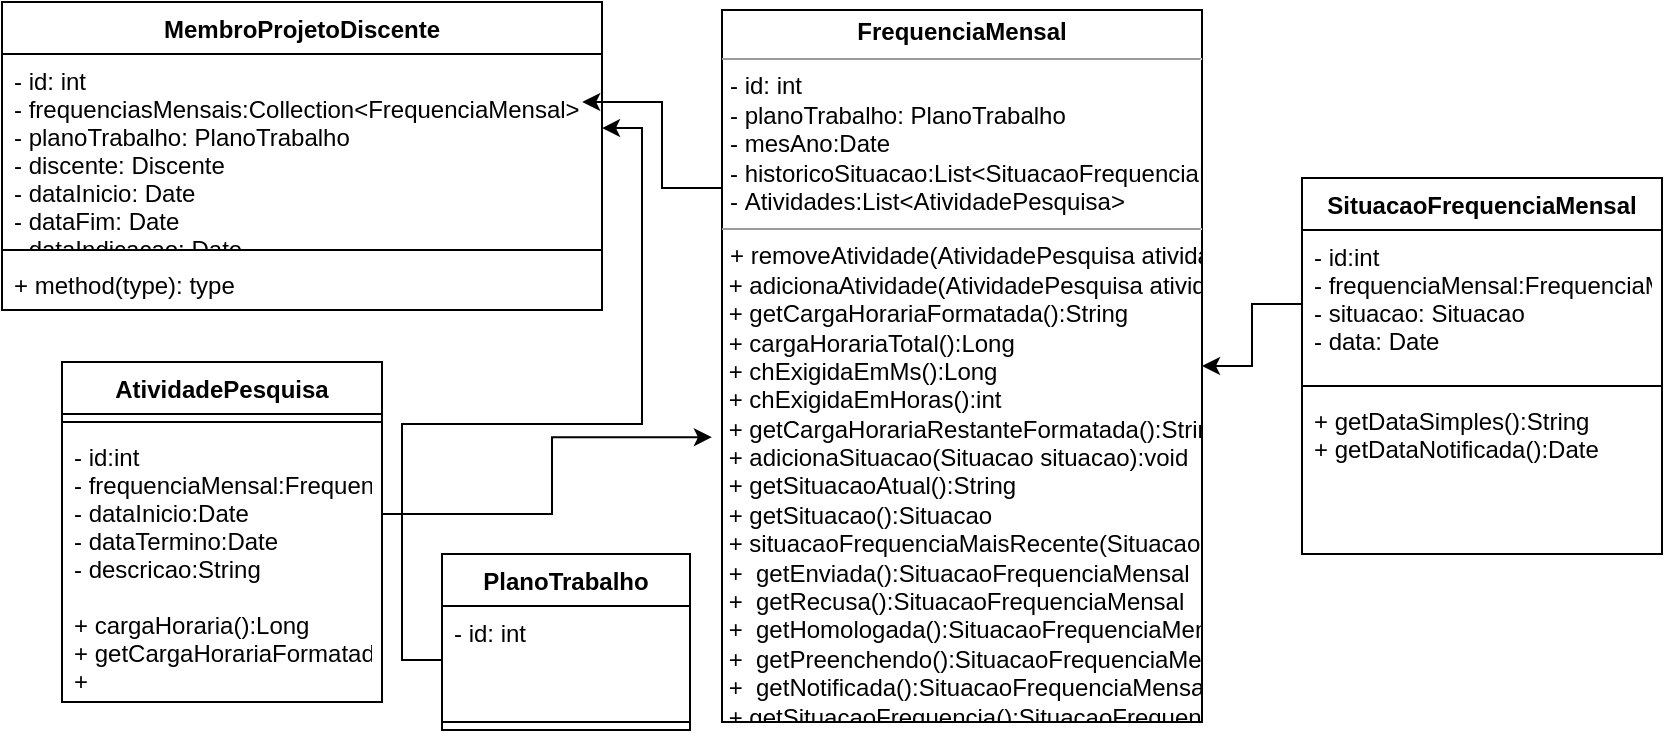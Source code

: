 <mxfile version="20.0.1" type="github">
  <diagram id="C5RBs43oDa-KdzZeNtuy" name="Page-1">
    <mxGraphModel dx="1935" dy="1662" grid="1" gridSize="10" guides="1" tooltips="1" connect="1" arrows="1" fold="1" page="1" pageScale="1" pageWidth="827" pageHeight="1169" math="0" shadow="0">
      <root>
        <mxCell id="WIyWlLk6GJQsqaUBKTNV-0" />
        <mxCell id="WIyWlLk6GJQsqaUBKTNV-1" parent="WIyWlLk6GJQsqaUBKTNV-0" />
        <mxCell id="O9gfkW0jdjY_Y91zfVRB-3" style="edgeStyle=orthogonalEdgeStyle;rounded=0;orthogonalLoop=1;jettySize=auto;html=1;exitX=0;exitY=0.25;exitDx=0;exitDy=0;entryX=0.967;entryY=0.255;entryDx=0;entryDy=0;entryPerimeter=0;" edge="1" parent="WIyWlLk6GJQsqaUBKTNV-1" source="UL5XW_X2hr35cnpbsUzt-4" target="Nl6ChfUlr1yjLetSRzaM-3">
          <mxGeometry relative="1" as="geometry" />
        </mxCell>
        <mxCell id="UL5XW_X2hr35cnpbsUzt-4" value="&lt;p style=&quot;margin:0px;margin-top:4px;text-align:center;&quot;&gt;&lt;b&gt;FrequenciaMensal&lt;/b&gt;&lt;/p&gt;&lt;hr size=&quot;1&quot;&gt;&lt;p style=&quot;margin:0px;margin-left:4px;&quot;&gt;- id: int&lt;/p&gt;&lt;p style=&quot;margin:0px;margin-left:4px;&quot;&gt;- planoTrabalho: PlanoTrabalho&lt;/p&gt;&lt;p style=&quot;margin:0px;margin-left:4px;&quot;&gt;- mesAno:Date&lt;/p&gt;&lt;p style=&quot;margin:0px;margin-left:4px;&quot;&gt;- historicoSituacao:List&amp;lt;SituacaoFrequenciaMensal&amp;gt;&lt;/p&gt;&lt;p style=&quot;margin:0px;margin-left:4px;&quot;&gt;-&amp;nbsp;&lt;span style=&quot;background-color: initial;&quot;&gt;Atividades:List&amp;lt;AtividadePesquisa&amp;gt;&lt;/span&gt;&lt;/p&gt;&lt;hr size=&quot;1&quot;&gt;&lt;p style=&quot;margin:0px;margin-left:4px;&quot;&gt;&lt;span style=&quot;background-color: initial;&quot;&gt;+ removeAtividade(AtividadePesquisa atividade):void&lt;/span&gt;&lt;br&gt;&lt;/p&gt;&amp;nbsp;+ adicionaAtividade(AtividadePesquisa atividade):void&lt;br&gt;&amp;nbsp;+&amp;nbsp;getCargaHorariaFormatada():String&lt;br&gt;&amp;nbsp;+&amp;nbsp;cargaHorariaTotal():Long&lt;br&gt;&amp;nbsp;+&amp;nbsp;chExigidaEmMs():Long&lt;br&gt;&amp;nbsp;+&amp;nbsp;chExigidaEmHoras():int&lt;br&gt;&amp;nbsp;+&amp;nbsp;getCargaHorariaRestanteFormatada():String&lt;br&gt;&amp;nbsp;+ adicionaSituacao(Situacao situacao):void&lt;br&gt;&amp;nbsp;+&amp;nbsp;getSituacaoAtual():String&lt;br&gt;&lt;span style=&quot;background-color: initial;&quot;&gt;&amp;nbsp;+ getSituacao():Situacao&lt;br&gt;&amp;nbsp;+ situacaoFrequenciaMaisRecente(Situacao situacao):SituacaoFrequenciaMensal&lt;br&gt;&amp;nbsp;+&amp;nbsp;&amp;nbsp;getEnviada():&lt;/span&gt;SituacaoFrequenciaMensal&lt;br&gt;&lt;span style=&quot;background-color: initial;&quot;&gt;&amp;nbsp;+&amp;nbsp;&amp;nbsp;getRecusa():&lt;/span&gt;SituacaoFrequenciaMensal&lt;br&gt;&lt;span style=&quot;background-color: initial;&quot;&gt;&amp;nbsp;+&amp;nbsp;&amp;nbsp;getHomologada():&lt;/span&gt;SituacaoFrequenciaMensal&lt;br&gt;&lt;span style=&quot;background-color: initial;&quot;&gt;&amp;nbsp;+&amp;nbsp;&amp;nbsp;getPreenchendo():&lt;/span&gt;SituacaoFrequenciaMensal&lt;br&gt;&lt;span style=&quot;background-color: initial;&quot;&gt;&amp;nbsp;+&amp;nbsp;&amp;nbsp;getNotificada():&lt;/span&gt;SituacaoFrequenciaMensal&lt;br&gt;&lt;span style=&quot;background-color: initial;&quot;&gt;&amp;nbsp;+ getSituacaoFrequencia():SituacaoFrequenciaMensal&lt;br&gt;&amp;nbsp;+ getEnvioFrequencia():Boolean&lt;br&gt;&amp;nbsp;+ cargaHorariaEmHoras():long&lt;br&gt;&amp;nbsp;+ getDataFormatada():String&lt;br&gt;&amp;nbsp;+ getMesAnoFormatado():String&lt;br&gt;&amp;nbsp;+ setDataFormatada(String dataFormatada):void&lt;br&gt;&amp;nbsp;+ getPodeExcluir(): Boolean&lt;br&gt;&amp;nbsp;+ getPodeCriar(): Boolean&lt;br&gt;&amp;nbsp;+ podePersistirNotificacao():Boolean&lt;br&gt;&lt;br&gt;&amp;nbsp;&lt;/span&gt;&lt;br&gt;&lt;p style=&quot;margin:0px;margin-left:4px;&quot;&gt;&lt;br&gt;&lt;/p&gt;" style="verticalAlign=top;align=left;overflow=fill;fontSize=12;fontFamily=Helvetica;html=1;" parent="WIyWlLk6GJQsqaUBKTNV-1" vertex="1">
          <mxGeometry x="-270" y="-406" width="240" height="356" as="geometry" />
        </mxCell>
        <mxCell id="UL5XW_X2hr35cnpbsUzt-7" value="PlanoTrabalho" style="swimlane;fontStyle=1;align=center;verticalAlign=top;childLayout=stackLayout;horizontal=1;startSize=26;horizontalStack=0;resizeParent=1;resizeParentMax=0;resizeLast=0;collapsible=1;marginBottom=0;" parent="WIyWlLk6GJQsqaUBKTNV-1" vertex="1">
          <mxGeometry x="-410" y="-134" width="124" height="88" as="geometry" />
        </mxCell>
        <mxCell id="UL5XW_X2hr35cnpbsUzt-8" value="- id: int&#xa;" style="text;strokeColor=none;fillColor=none;align=left;verticalAlign=top;spacingLeft=4;spacingRight=4;overflow=hidden;rotatable=0;points=[[0,0.5],[1,0.5]];portConstraint=eastwest;" parent="UL5XW_X2hr35cnpbsUzt-7" vertex="1">
          <mxGeometry y="26" width="124" height="54" as="geometry" />
        </mxCell>
        <mxCell id="UL5XW_X2hr35cnpbsUzt-9" value="" style="line;strokeWidth=1;fillColor=none;align=left;verticalAlign=middle;spacingTop=-1;spacingLeft=3;spacingRight=3;rotatable=0;labelPosition=right;points=[];portConstraint=eastwest;" parent="UL5XW_X2hr35cnpbsUzt-7" vertex="1">
          <mxGeometry y="80" width="124" height="8" as="geometry" />
        </mxCell>
        <mxCell id="UL5XW_X2hr35cnpbsUzt-20" value="SituacaoFrequenciaMensal" style="swimlane;fontStyle=1;align=center;verticalAlign=top;childLayout=stackLayout;horizontal=1;startSize=26;horizontalStack=0;resizeParent=1;resizeParentMax=0;resizeLast=0;collapsible=1;marginBottom=0;" parent="WIyWlLk6GJQsqaUBKTNV-1" vertex="1">
          <mxGeometry x="20" y="-322" width="180" height="188" as="geometry" />
        </mxCell>
        <mxCell id="UL5XW_X2hr35cnpbsUzt-21" value="- id:int&#xa;- frequenciaMensal:FrequenciaMensal&#xa;- situacao: Situacao&#xa;- data: Date" style="text;strokeColor=none;fillColor=none;align=left;verticalAlign=top;spacingLeft=4;spacingRight=4;overflow=hidden;rotatable=0;points=[[0,0.5],[1,0.5]];portConstraint=eastwest;" parent="UL5XW_X2hr35cnpbsUzt-20" vertex="1">
          <mxGeometry y="26" width="180" height="74" as="geometry" />
        </mxCell>
        <mxCell id="UL5XW_X2hr35cnpbsUzt-22" value="" style="line;strokeWidth=1;fillColor=none;align=left;verticalAlign=middle;spacingTop=-1;spacingLeft=3;spacingRight=3;rotatable=0;labelPosition=right;points=[];portConstraint=eastwest;" parent="UL5XW_X2hr35cnpbsUzt-20" vertex="1">
          <mxGeometry y="100" width="180" height="8" as="geometry" />
        </mxCell>
        <mxCell id="UL5XW_X2hr35cnpbsUzt-23" value="+ getDataSimples():String&#xa;+ getDataNotificada():Date&#xa;" style="text;strokeColor=none;fillColor=none;align=left;verticalAlign=top;spacingLeft=4;spacingRight=4;overflow=hidden;rotatable=0;points=[[0,0.5],[1,0.5]];portConstraint=eastwest;" parent="UL5XW_X2hr35cnpbsUzt-20" vertex="1">
          <mxGeometry y="108" width="180" height="80" as="geometry" />
        </mxCell>
        <mxCell id="UL5XW_X2hr35cnpbsUzt-24" style="edgeStyle=orthogonalEdgeStyle;rounded=0;orthogonalLoop=1;jettySize=auto;html=1;exitX=0;exitY=0.5;exitDx=0;exitDy=0;entryX=1;entryY=0.5;entryDx=0;entryDy=0;" parent="WIyWlLk6GJQsqaUBKTNV-1" source="UL5XW_X2hr35cnpbsUzt-21" target="UL5XW_X2hr35cnpbsUzt-4" edge="1">
          <mxGeometry relative="1" as="geometry" />
        </mxCell>
        <mxCell id="UL5XW_X2hr35cnpbsUzt-25" value="AtividadePesquisa" style="swimlane;fontStyle=1;align=center;verticalAlign=top;childLayout=stackLayout;horizontal=1;startSize=26;horizontalStack=0;resizeParent=1;resizeParentMax=0;resizeLast=0;collapsible=1;marginBottom=0;" parent="WIyWlLk6GJQsqaUBKTNV-1" vertex="1">
          <mxGeometry x="-600" y="-230" width="160" height="170" as="geometry">
            <mxRectangle x="-600" y="-230" width="140" height="26" as="alternateBounds" />
          </mxGeometry>
        </mxCell>
        <mxCell id="UL5XW_X2hr35cnpbsUzt-27" value="" style="line;strokeWidth=1;fillColor=none;align=left;verticalAlign=middle;spacingTop=-1;spacingLeft=3;spacingRight=3;rotatable=0;labelPosition=right;points=[];portConstraint=eastwest;" parent="UL5XW_X2hr35cnpbsUzt-25" vertex="1">
          <mxGeometry y="26" width="160" height="8" as="geometry" />
        </mxCell>
        <mxCell id="UL5XW_X2hr35cnpbsUzt-26" value="- id:int&#xa;- frequenciaMensal:FrequenciaMensal&#xa;- dataInicio:Date&#xa;- dataTermino:Date&#xa;- descricao:String" style="text;strokeColor=none;fillColor=none;align=left;verticalAlign=top;spacingLeft=4;spacingRight=4;overflow=hidden;rotatable=0;points=[[0,0.5],[1,0.5]];portConstraint=eastwest;" parent="UL5XW_X2hr35cnpbsUzt-25" vertex="1">
          <mxGeometry y="34" width="160" height="84" as="geometry" />
        </mxCell>
        <mxCell id="UL5XW_X2hr35cnpbsUzt-28" value="+ cargaHoraria():Long&#xa;+ getCargaHorariaFormatada():String&#xa;+ " style="text;strokeColor=none;fillColor=none;align=left;verticalAlign=top;spacingLeft=4;spacingRight=4;overflow=hidden;rotatable=0;points=[[0,0.5],[1,0.5]];portConstraint=eastwest;" parent="UL5XW_X2hr35cnpbsUzt-25" vertex="1">
          <mxGeometry y="118" width="160" height="52" as="geometry" />
        </mxCell>
        <mxCell id="Nl6ChfUlr1yjLetSRzaM-1" style="edgeStyle=orthogonalEdgeStyle;rounded=0;orthogonalLoop=1;jettySize=auto;html=1;entryX=-0.021;entryY=0.6;entryDx=0;entryDy=0;entryPerimeter=0;" parent="WIyWlLk6GJQsqaUBKTNV-1" source="UL5XW_X2hr35cnpbsUzt-26" target="UL5XW_X2hr35cnpbsUzt-4" edge="1">
          <mxGeometry relative="1" as="geometry" />
        </mxCell>
        <mxCell id="Nl6ChfUlr1yjLetSRzaM-2" value="MembroProjetoDiscente" style="swimlane;fontStyle=1;align=center;verticalAlign=top;childLayout=stackLayout;horizontal=1;startSize=26;horizontalStack=0;resizeParent=1;resizeParentMax=0;resizeLast=0;collapsible=1;marginBottom=0;" parent="WIyWlLk6GJQsqaUBKTNV-1" vertex="1">
          <mxGeometry x="-630" y="-410" width="300" height="154" as="geometry" />
        </mxCell>
        <mxCell id="Nl6ChfUlr1yjLetSRzaM-3" value="- id: int&#xa;- frequenciasMensais:Collection&lt;FrequenciaMensal&gt;&#xa;- planoTrabalho: PlanoTrabalho &#xa;- discente: Discente&#xa;- dataInicio: Date&#xa;- dataFim: Date &#xa;- dataIndicacao: Date&#xa;- dataFinalizacao:Date&#xa;- registroEntrada: RegistroEntrada &#xa;- bolsistaAnterior: MembroProjetoDiscente &#xa;- motivoSubstituicao: String &#xa;- tipoBolsa: TipoBolsaPesquisa &#xa;- selecionado: boolean &#xa;- ignorar: boolean &#xa;- tipoConta: Integer &#xa;- inativo: boolean " style="text;strokeColor=none;fillColor=none;align=left;verticalAlign=top;spacingLeft=4;spacingRight=4;overflow=hidden;rotatable=0;points=[[0,0.5],[1,0.5]];portConstraint=eastwest;" parent="Nl6ChfUlr1yjLetSRzaM-2" vertex="1">
          <mxGeometry y="26" width="300" height="94" as="geometry" />
        </mxCell>
        <mxCell id="Nl6ChfUlr1yjLetSRzaM-4" value="" style="line;strokeWidth=1;fillColor=none;align=left;verticalAlign=middle;spacingTop=-1;spacingLeft=3;spacingRight=3;rotatable=0;labelPosition=right;points=[];portConstraint=eastwest;" parent="Nl6ChfUlr1yjLetSRzaM-2" vertex="1">
          <mxGeometry y="120" width="300" height="8" as="geometry" />
        </mxCell>
        <mxCell id="Nl6ChfUlr1yjLetSRzaM-5" value="+ method(type): type" style="text;strokeColor=none;fillColor=none;align=left;verticalAlign=top;spacingLeft=4;spacingRight=4;overflow=hidden;rotatable=0;points=[[0,0.5],[1,0.5]];portConstraint=eastwest;" parent="Nl6ChfUlr1yjLetSRzaM-2" vertex="1">
          <mxGeometry y="128" width="300" height="26" as="geometry" />
        </mxCell>
        <mxCell id="O9gfkW0jdjY_Y91zfVRB-4" style="edgeStyle=orthogonalEdgeStyle;rounded=0;orthogonalLoop=1;jettySize=auto;html=1;exitX=0;exitY=0.5;exitDx=0;exitDy=0;entryX=1;entryY=0.394;entryDx=0;entryDy=0;entryPerimeter=0;" edge="1" parent="WIyWlLk6GJQsqaUBKTNV-1" source="UL5XW_X2hr35cnpbsUzt-8" target="Nl6ChfUlr1yjLetSRzaM-3">
          <mxGeometry relative="1" as="geometry" />
        </mxCell>
      </root>
    </mxGraphModel>
  </diagram>
</mxfile>
